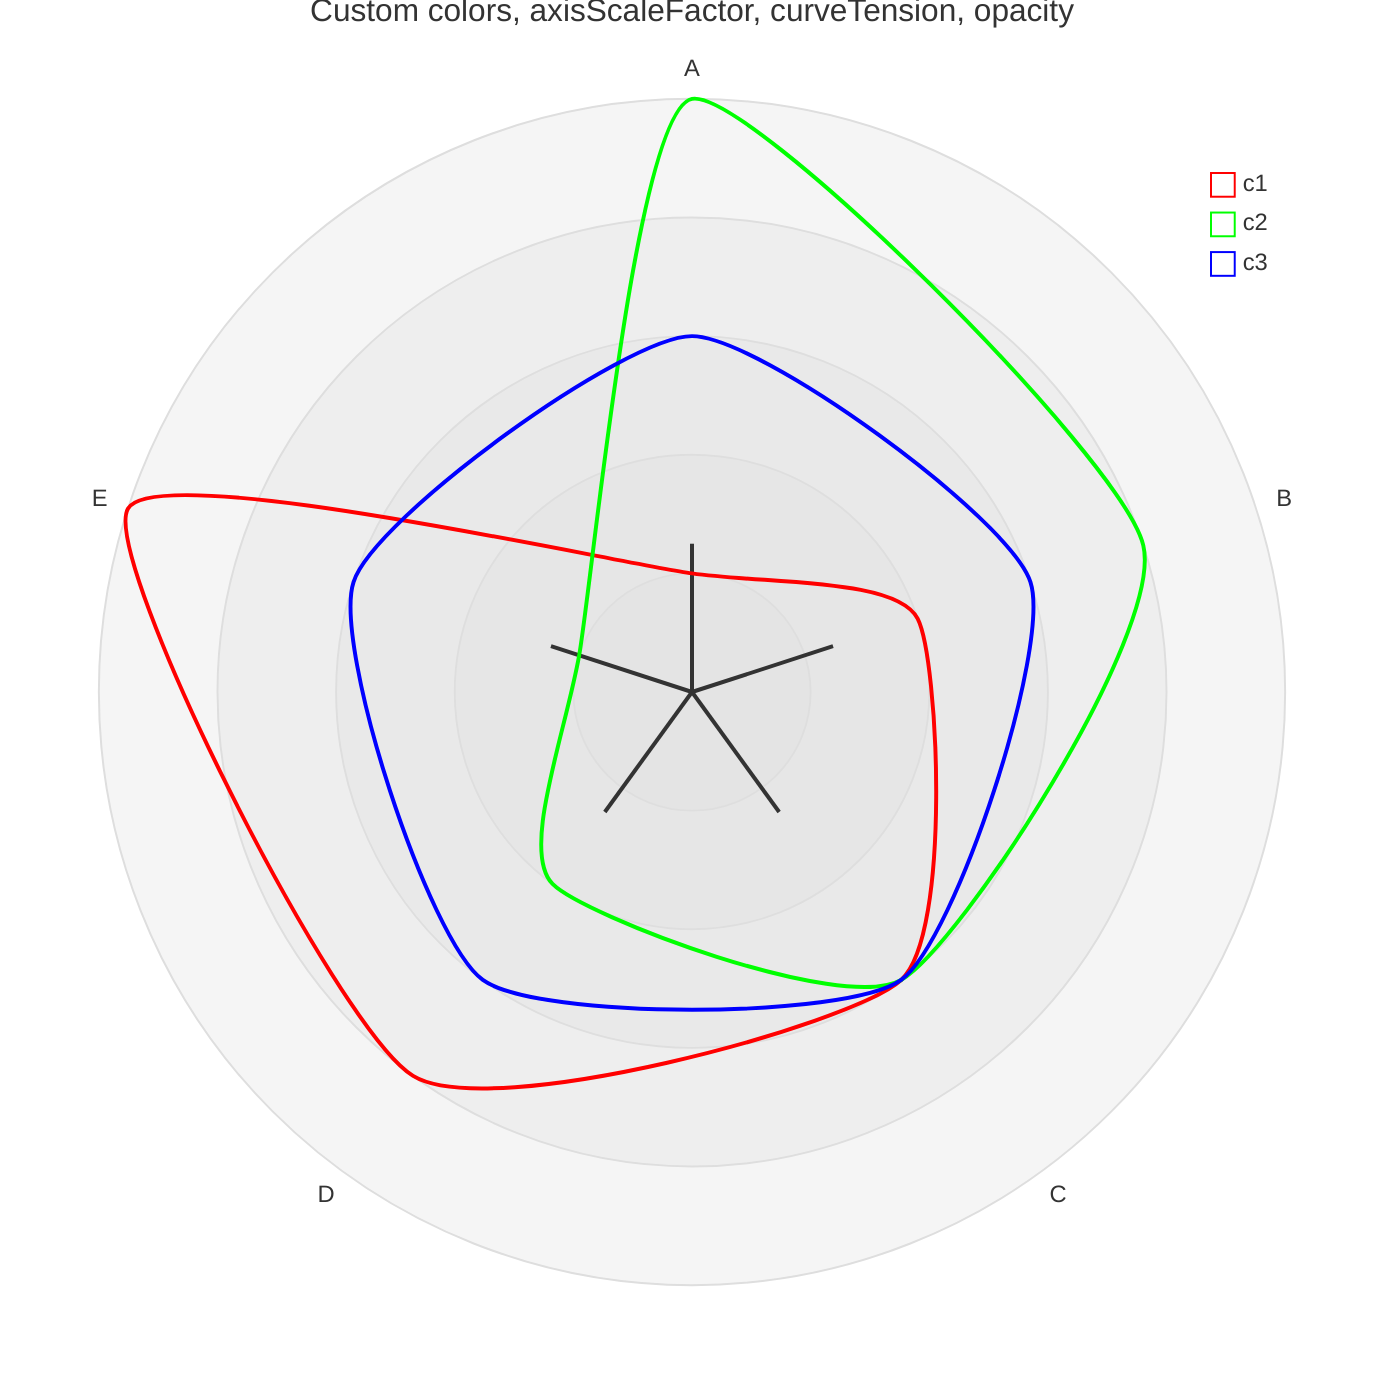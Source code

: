 ---
config:
  radar:
    axisScaleFactor: 0.25
    curveTension: 0.1
  theme: base
  themeVariables:
    cScale0: "#FF0000"
    cScale1: "#00FF00"
    cScale2: "#0000FF"
    radar:
      curveOpacity: 0
---
radar-beta
  title Custom colors, axisScaleFactor, curveTension, opacity
  axis A, B, C, D, E
  curve c1{1,2,3,4,5}
  curve c2{5,4,3,2,1}
  curve c3{3,3,3,3,3}